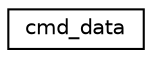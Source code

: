 digraph "Graphical Class Hierarchy"
{
 // LATEX_PDF_SIZE
  edge [fontname="Helvetica",fontsize="10",labelfontname="Helvetica",labelfontsize="10"];
  node [fontname="Helvetica",fontsize="10",shape=record];
  rankdir="LR";
  Node0 [label="cmd_data",height=0.2,width=0.4,color="black", fillcolor="white", style="filled",URL="$structcmd__data.html",tooltip=" "];
}
